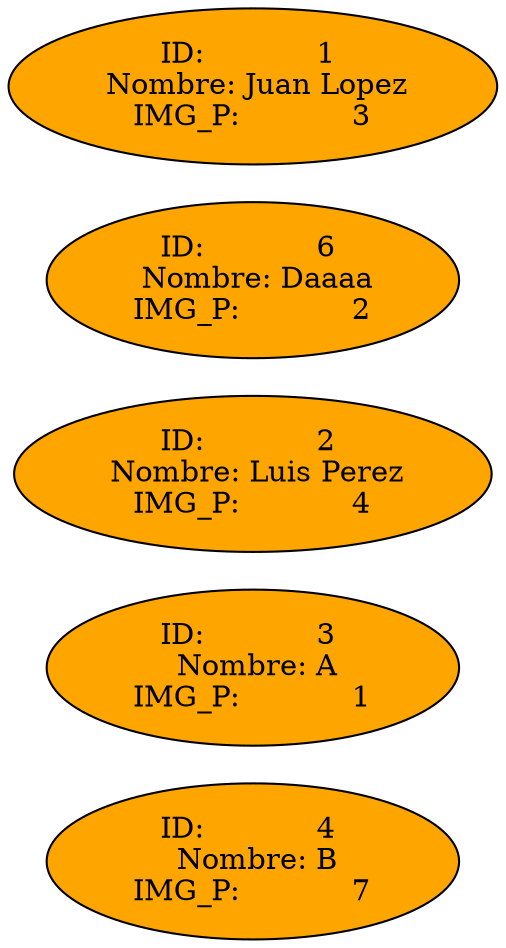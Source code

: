  digraph G {
   node [shape=ellipse];
   rankdir=LR
   graph [ bgcolor=white];
 "nodo    0"[label="ID:            4 \n Nombre: B\n IMG_P:            7 ", fillcolor=orange, style=filled];
 "nodo    1"[label="ID:            3 \n Nombre: A\n IMG_P:            1 ", fillcolor=orange, style=filled];
 "nodo    2"[label="ID:            2 \n Nombre: Luis Perez\n IMG_P:            4 ", fillcolor=orange, style=filled];
 "nodo    3"[label="ID:            6 \n Nombre: Daaaa\n IMG_P:            2 ", fillcolor=orange, style=filled];
 "nodo    4"[label="ID:            1 \n Nombre: Juan Lopez\n IMG_P:            3 ", fillcolor=orange, style=filled];
 
 rankdir = LR
 }
